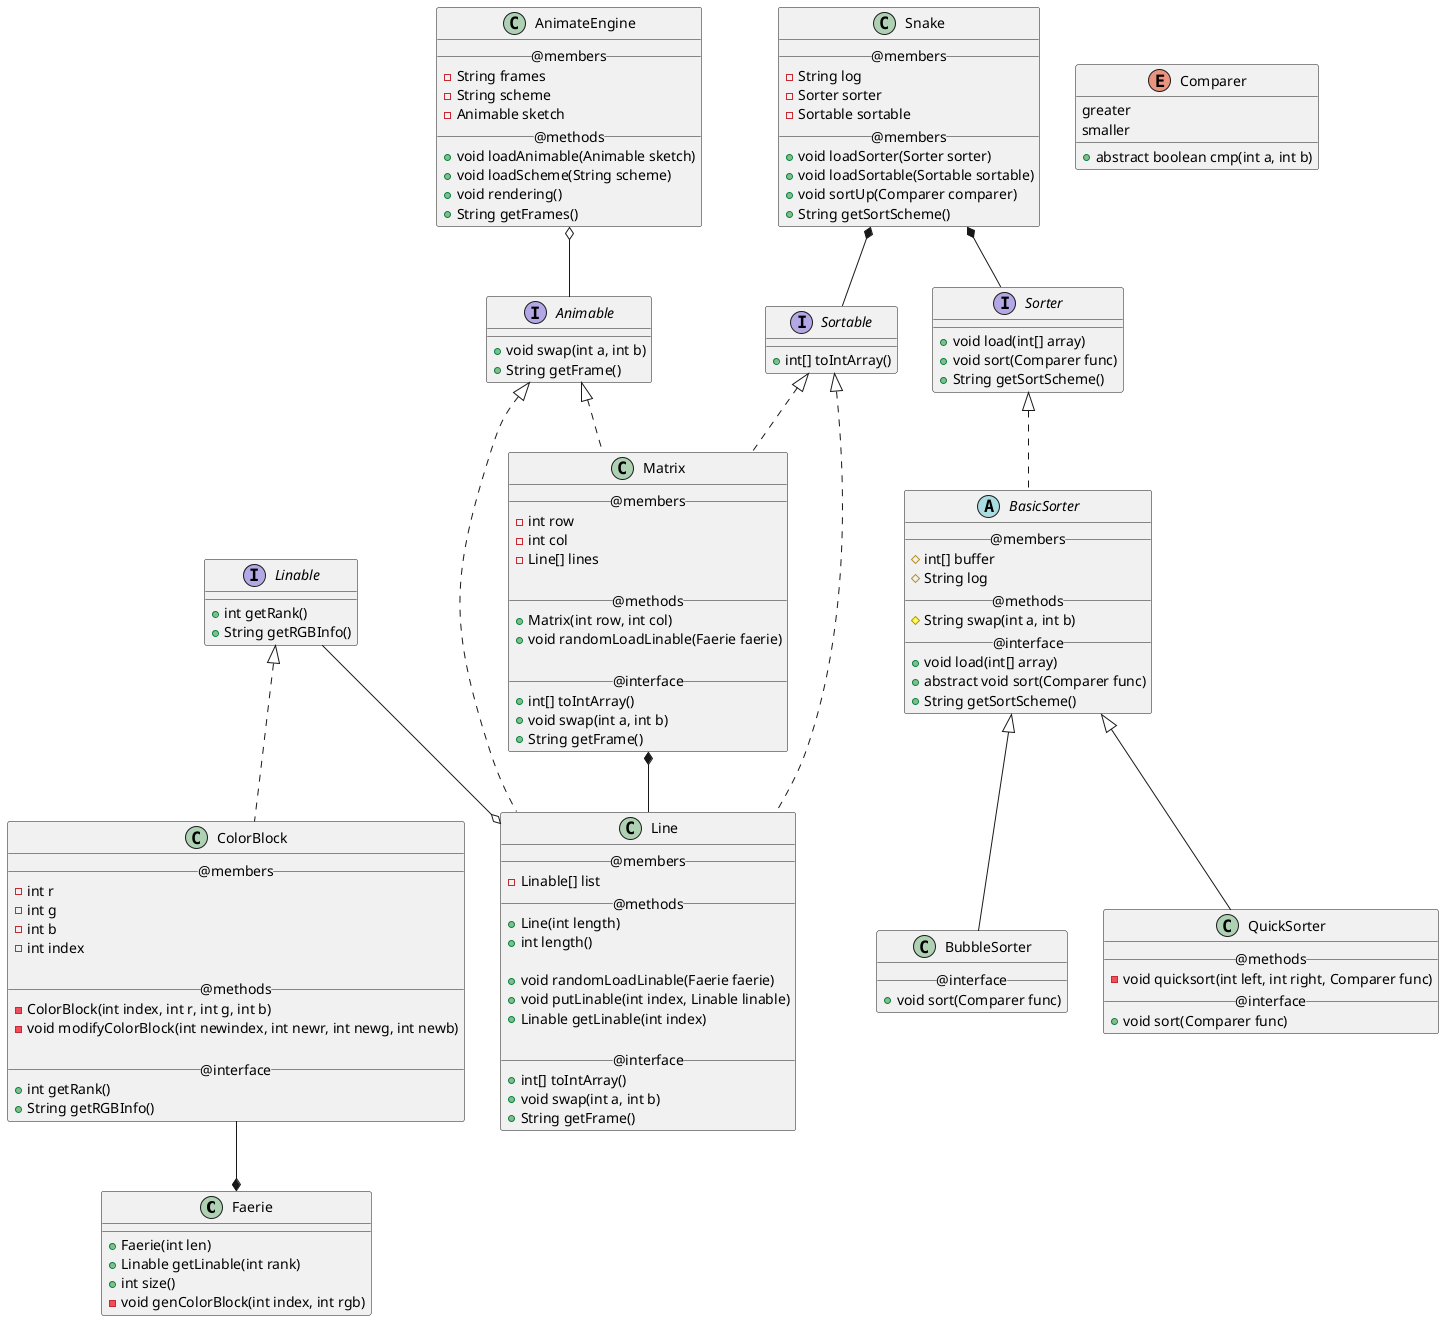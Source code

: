 @startuml



class Faerie{
    +Faerie(int len)
    +Linable getLinable(int rank)
    +int size()
    -void genColorBlock(int index, int rgb)
}

class ColorBlock implements Linable{
    __@members__
    -int r
    -int g
    -int b
    -int index

    __@methods__
    -ColorBlock(int index, int r, int g, int b)
    -void modifyColorBlock(int newindex, int newr, int newg, int newb)

    __@interface__
    +int getRank()
    +String getRGBInfo()
}

interface Linable {
    +int getRank()
    +String getRGBInfo()
}

class Line implements Sortable, Animable{
    __@members__
    -Linable[] list
    __@methods__
    +Line(int length)
    +int length()

    +void randomLoadLinable(Faerie faerie)
    +void putLinable(int index, Linable linable)
    +Linable getLinable(int index)

    __@interface__
    +int[] toIntArray()
    +void swap(int a, int b)
    +String getFrame()
}

interface Sortable {
    +int[] toIntArray()
}

interface Animable{
    +void swap(int a, int b)
    +String getFrame()   
}

class AnimateEngine {
    __@members__
    -String frames
    -String scheme
    -Animable sketch
    __@methods__
    +void loadAnimable(Animable sketch)
    +void loadScheme(String scheme)
    +void rendering()
    +String getFrames()
}

class Snake {
    __@members__
    -String log
    -Sorter sorter
    -Sortable sortable
    __@members__
    +void loadSorter(Sorter sorter)
    +void loadSortable(Sortable sortable)
    +void sortUp(Comparer comparer)
    +String getSortScheme()
}

enum Comparer{
    greater
    smaller

    +abstract boolean cmp(int a, int b)
}

interface Sorter{
    +void load(int[] array)
    +void sort(Comparer func)
    +String getSortScheme()
}

abstract class BasicSorter implements Sorter{
    __@members__
    #int[] buffer
    #String log
    __@methods__
    #String swap(int a, int b)
    __@interface__
    +void load(int[] array)
    +abstract void sort(Comparer func)
    +String getSortScheme()
}

class BubbleSorter extends BasicSorter{
    __@interface__
    +void sort(Comparer func)
}

class QuickSorter extends BasicSorter{
    __@methods__
    -void quicksort(int left, int right, Comparer func)
    __@interface__
    +void sort(Comparer func)
}

class Matrix implements Sortable, Animable{
    __@members__
    -int row
    -int col
    -Line[] lines

    __@methods__
    +Matrix(int row, int col)
    +void randomLoadLinable(Faerie faerie)

    __@interface__
    +int[] toIntArray()
    +void swap(int a, int b)
    +String getFrame()
}


ColorBlock --* Faerie
Linable --o Line
AnimateEngine o-- Animable
Snake *-- Sortable
Snake *-- Sorter
Matrix *-- Line

@enduml